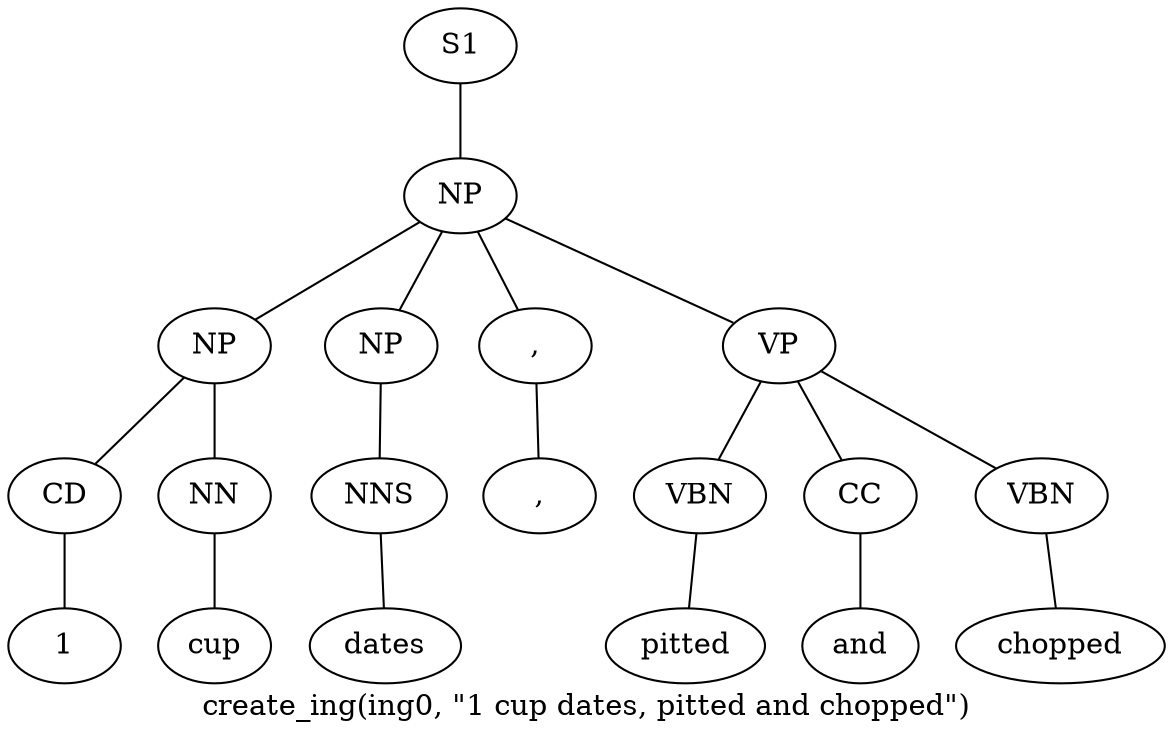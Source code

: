 graph SyntaxGraph {
	label = "create_ing(ing0, \"1 cup dates, pitted and chopped\")";
	Node0 [label="S1"];
	Node1 [label="NP"];
	Node2 [label="NP"];
	Node3 [label="CD"];
	Node4 [label="1"];
	Node5 [label="NN"];
	Node6 [label="cup"];
	Node7 [label="NP"];
	Node8 [label="NNS"];
	Node9 [label="dates"];
	Node10 [label=","];
	Node11 [label=","];
	Node12 [label="VP"];
	Node13 [label="VBN"];
	Node14 [label="pitted"];
	Node15 [label="CC"];
	Node16 [label="and"];
	Node17 [label="VBN"];
	Node18 [label="chopped"];

	Node0 -- Node1;
	Node1 -- Node2;
	Node1 -- Node7;
	Node1 -- Node10;
	Node1 -- Node12;
	Node2 -- Node3;
	Node2 -- Node5;
	Node3 -- Node4;
	Node5 -- Node6;
	Node7 -- Node8;
	Node8 -- Node9;
	Node10 -- Node11;
	Node12 -- Node13;
	Node12 -- Node15;
	Node12 -- Node17;
	Node13 -- Node14;
	Node15 -- Node16;
	Node17 -- Node18;
}